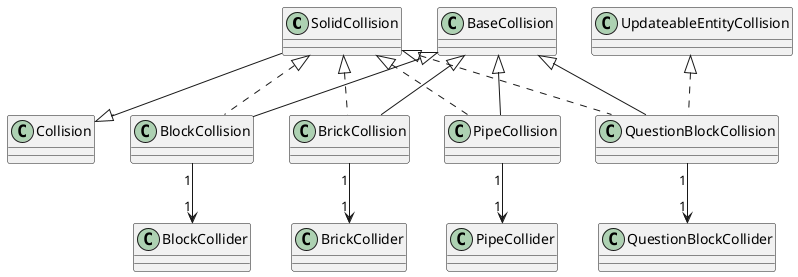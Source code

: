 @startuml Solids

SolidCollision --|> Collision

BlockCollision .u.|> SolidCollision
BlockCollision -u-|> BaseCollision 
BlockCollision "1" --> "1" BlockCollider

BrickCollision .u.|> SolidCollision
BrickCollision -u-|> BaseCollision 
BrickCollision "1" --> "1" BrickCollider

PipeCollision .u.|> SolidCollision
PipeCollision -u-|> BaseCollision 
PipeCollision "1" --> "1" PipeCollider

QuestionBlockCollision .u.|> SolidCollision
QuestionBlockCollision .u.|> UpdateableEntityCollision
QuestionBlockCollision -u-|> BaseCollision 
QuestionBlockCollision "1" --> "1" QuestionBlockCollider

@enduml